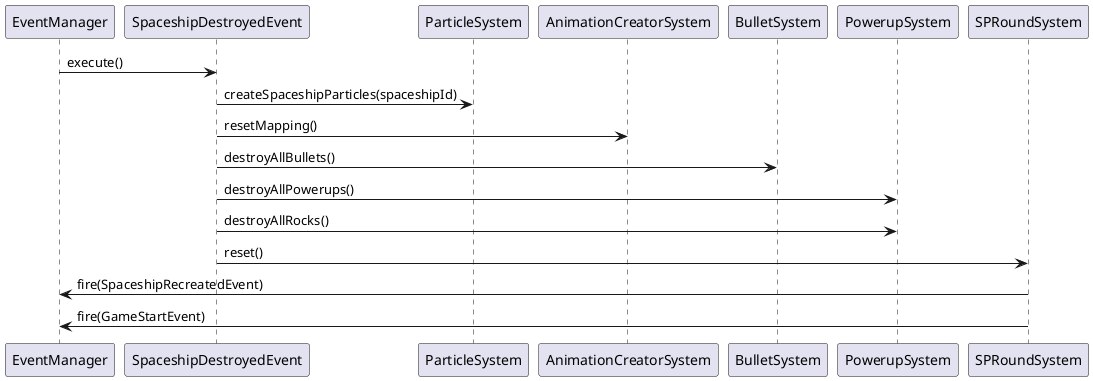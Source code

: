 @startuml
participant EventManager
participant SpaceshipDestroyedEvent
participant ParticleSystem
participant AnimationCreatorSystem
participant BulletSystem
participant PowerupSystem
participant SPRoundSystem

EventManager -> SpaceshipDestroyedEvent : execute()
SpaceshipDestroyedEvent -> ParticleSystem : createSpaceshipParticles(spaceshipId)
SpaceshipDestroyedEvent -> AnimationCreatorSystem : resetMapping()
SpaceshipDestroyedEvent -> BulletSystem : destroyAllBullets()
SpaceshipDestroyedEvent -> PowerupSystem : destroyAllPowerups()
SpaceshipDestroyedEvent -> PowerupSystem : destroyAllRocks()
SpaceshipDestroyedEvent -> SPRoundSystem : reset()
SPRoundSystem -> EventManager : fire(SpaceshipRecreatedEvent)
SPRoundSystem -> EventManager : fire(GameStartEvent)
@enduml